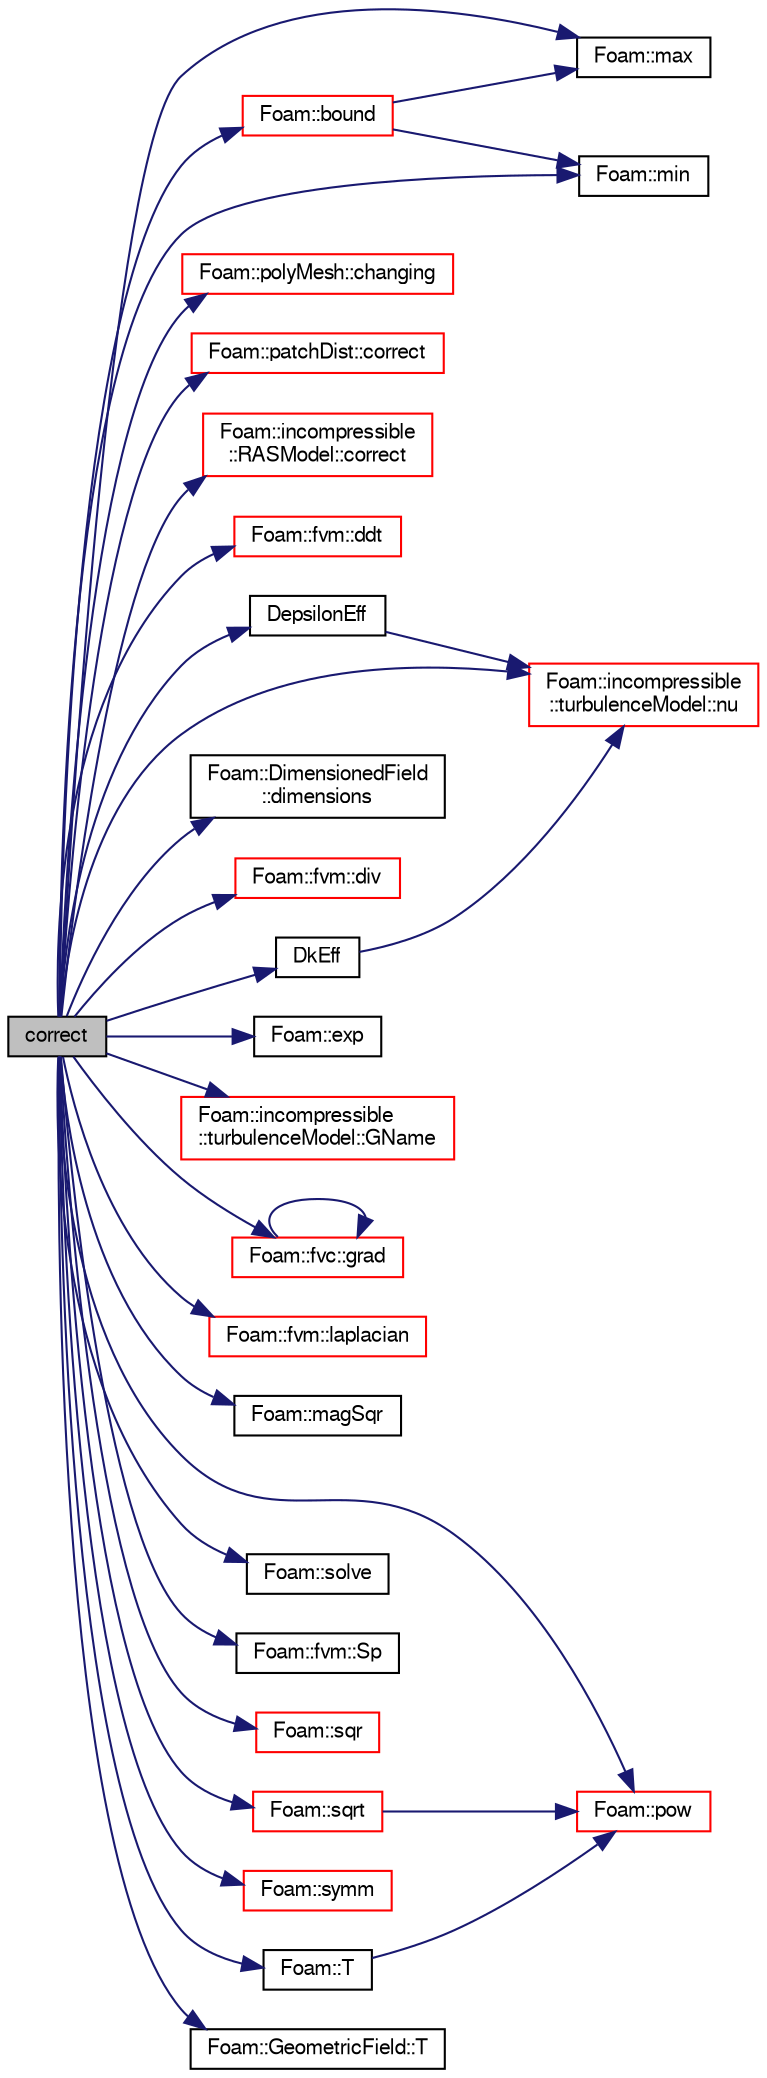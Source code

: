 digraph "correct"
{
  bgcolor="transparent";
  edge [fontname="FreeSans",fontsize="10",labelfontname="FreeSans",labelfontsize="10"];
  node [fontname="FreeSans",fontsize="10",shape=record];
  rankdir="LR";
  Node2757 [label="correct",height=0.2,width=0.4,color="black", fillcolor="grey75", style="filled", fontcolor="black"];
  Node2757 -> Node2758 [color="midnightblue",fontsize="10",style="solid",fontname="FreeSans"];
  Node2758 [label="Foam::bound",height=0.2,width=0.4,color="red",URL="$a21124.html#a334b2a2d0ce7997d360f7a018174a077",tooltip="Bound the given scalar field if it has gone unbounded. "];
  Node2758 -> Node2895 [color="midnightblue",fontsize="10",style="solid",fontname="FreeSans"];
  Node2895 [label="Foam::max",height=0.2,width=0.4,color="black",URL="$a21124.html#ac993e906cf2774ae77e666bc24e81733"];
  Node2758 -> Node2950 [color="midnightblue",fontsize="10",style="solid",fontname="FreeSans"];
  Node2950 [label="Foam::min",height=0.2,width=0.4,color="black",URL="$a21124.html#a253e112ad2d56d96230ff39ea7f442dc"];
  Node2757 -> Node3072 [color="midnightblue",fontsize="10",style="solid",fontname="FreeSans"];
  Node3072 [label="Foam::polyMesh::changing",height=0.2,width=0.4,color="red",URL="$a27410.html#a5ffdcac7622a1cba91f4f67b058a85b0",tooltip="Is mesh changing (topology changing and/or moving) "];
  Node2757 -> Node3114 [color="midnightblue",fontsize="10",style="solid",fontname="FreeSans"];
  Node3114 [label="Foam::patchDist::correct",height=0.2,width=0.4,color="red",URL="$a22890.html#a3ae44b28050c3aa494c1d8e18cf618c1",tooltip="Correct for mesh geom/topo changes. "];
  Node2757 -> Node3119 [color="midnightblue",fontsize="10",style="solid",fontname="FreeSans"];
  Node3119 [label="Foam::incompressible\l::RASModel::correct",height=0.2,width=0.4,color="red",URL="$a31074.html#a3ae44b28050c3aa494c1d8e18cf618c1",tooltip="Solve the turbulence equations and correct the turbulence viscosity. "];
  Node2757 -> Node3123 [color="midnightblue",fontsize="10",style="solid",fontname="FreeSans"];
  Node3123 [label="Foam::fvm::ddt",height=0.2,width=0.4,color="red",URL="$a21135.html#a2d88eca98ab69b84af7ddb96e35f5a44"];
  Node2757 -> Node3124 [color="midnightblue",fontsize="10",style="solid",fontname="FreeSans"];
  Node3124 [label="DepsilonEff",height=0.2,width=0.4,color="black",URL="$a31054.html#aaeb98c07acb7524ea98bf458352bc85a",tooltip="Return the effective diffusivity for epsilon. "];
  Node3124 -> Node3125 [color="midnightblue",fontsize="10",style="solid",fontname="FreeSans"];
  Node3125 [label="Foam::incompressible\l::turbulenceModel::nu",height=0.2,width=0.4,color="red",URL="$a31102.html#aa739f3daeda1884fecc84f2b36a24021",tooltip="Return the laminar viscosity. "];
  Node2757 -> Node2762 [color="midnightblue",fontsize="10",style="solid",fontname="FreeSans"];
  Node2762 [label="Foam::DimensionedField\l::dimensions",height=0.2,width=0.4,color="black",URL="$a26390.html#a66989c1e0666e0d0c93a2056ce75599e",tooltip="Return dimensions. "];
  Node2757 -> Node3136 [color="midnightblue",fontsize="10",style="solid",fontname="FreeSans"];
  Node3136 [label="Foam::fvm::div",height=0.2,width=0.4,color="red",URL="$a21135.html#a058dd4757c11ae656c8d576632b33d25"];
  Node2757 -> Node3145 [color="midnightblue",fontsize="10",style="solid",fontname="FreeSans"];
  Node3145 [label="DkEff",height=0.2,width=0.4,color="black",URL="$a31054.html#a1faa4b448524c4de622637dc51aa4a30",tooltip="Return the effective diffusivity for k. "];
  Node3145 -> Node3125 [color="midnightblue",fontsize="10",style="solid",fontname="FreeSans"];
  Node2757 -> Node3146 [color="midnightblue",fontsize="10",style="solid",fontname="FreeSans"];
  Node3146 [label="Foam::exp",height=0.2,width=0.4,color="black",URL="$a21124.html#a12bca6c677fcf0977532179c3cb9bb89"];
  Node2757 -> Node3147 [color="midnightblue",fontsize="10",style="solid",fontname="FreeSans"];
  Node3147 [label="Foam::incompressible\l::turbulenceModel::GName",height=0.2,width=0.4,color="red",URL="$a31102.html#a530c14556551704a03baa28ac70a78a0",tooltip="Helper function to return the nam eof the turbulence G field. "];
  Node2757 -> Node3148 [color="midnightblue",fontsize="10",style="solid",fontname="FreeSans"];
  Node3148 [label="Foam::fvc::grad",height=0.2,width=0.4,color="red",URL="$a21134.html#a7c00ec90ecc15ed3005255e42c52827a"];
  Node3148 -> Node3148 [color="midnightblue",fontsize="10",style="solid",fontname="FreeSans"];
  Node2757 -> Node3150 [color="midnightblue",fontsize="10",style="solid",fontname="FreeSans"];
  Node3150 [label="Foam::fvm::laplacian",height=0.2,width=0.4,color="red",URL="$a21135.html#a05679b154654e47e9f1e2fbd2bc0bae0"];
  Node2757 -> Node3151 [color="midnightblue",fontsize="10",style="solid",fontname="FreeSans"];
  Node3151 [label="Foam::magSqr",height=0.2,width=0.4,color="black",URL="$a21124.html#ae6fff2c6981e6d9618aa5038e69def6e"];
  Node2757 -> Node2895 [color="midnightblue",fontsize="10",style="solid",fontname="FreeSans"];
  Node2757 -> Node2950 [color="midnightblue",fontsize="10",style="solid",fontname="FreeSans"];
  Node2757 -> Node3125 [color="midnightblue",fontsize="10",style="solid",fontname="FreeSans"];
  Node2757 -> Node3036 [color="midnightblue",fontsize="10",style="solid",fontname="FreeSans"];
  Node3036 [label="Foam::pow",height=0.2,width=0.4,color="red",URL="$a21124.html#a7500c8e9d27a442adc75e287de074c7c"];
  Node2757 -> Node3152 [color="midnightblue",fontsize="10",style="solid",fontname="FreeSans"];
  Node3152 [label="Foam::solve",height=0.2,width=0.4,color="black",URL="$a21124.html#a745114a2fef57ff2df3946017d4dec34",tooltip="Solve returning the solution statistics given convergence tolerance. "];
  Node2757 -> Node3153 [color="midnightblue",fontsize="10",style="solid",fontname="FreeSans"];
  Node3153 [label="Foam::fvm::Sp",height=0.2,width=0.4,color="black",URL="$a21135.html#a67e0938495ebeac7ad57361957720554"];
  Node2757 -> Node3154 [color="midnightblue",fontsize="10",style="solid",fontname="FreeSans"];
  Node3154 [label="Foam::sqr",height=0.2,width=0.4,color="red",URL="$a21124.html#a277dc11c581d53826ab5090b08f3b17b"];
  Node2757 -> Node3155 [color="midnightblue",fontsize="10",style="solid",fontname="FreeSans"];
  Node3155 [label="Foam::sqrt",height=0.2,width=0.4,color="red",URL="$a21124.html#a8616bd62eebf2342a80222fecb1bda71"];
  Node3155 -> Node3036 [color="midnightblue",fontsize="10",style="solid",fontname="FreeSans"];
  Node2757 -> Node3156 [color="midnightblue",fontsize="10",style="solid",fontname="FreeSans"];
  Node3156 [label="Foam::symm",height=0.2,width=0.4,color="red",URL="$a21124.html#a112755faabb5ff081d7a25a936a1d3c4"];
  Node2757 -> Node3035 [color="midnightblue",fontsize="10",style="solid",fontname="FreeSans"];
  Node3035 [label="Foam::T",height=0.2,width=0.4,color="black",URL="$a21124.html#ae57fda0abb14bb0944947c463c6e09d4"];
  Node3035 -> Node3036 [color="midnightblue",fontsize="10",style="solid",fontname="FreeSans"];
  Node2757 -> Node3157 [color="midnightblue",fontsize="10",style="solid",fontname="FreeSans"];
  Node3157 [label="Foam::GeometricField::T",height=0.2,width=0.4,color="black",URL="$a22434.html#a3dc255c9d5d35781fe750598ff9e27bd",tooltip="Return transpose (only if it is a tensor field) "];
}
